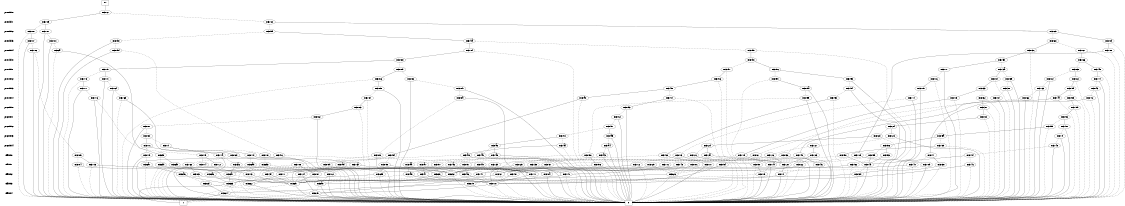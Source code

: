 digraph "DD" {
size = "7.5,10"
center = true;
edge [dir = none];
{ node [shape = plaintext];
  edge [style = invis];
  "CONST NODES" [style = invis];
" pre0_bit0 " -> " pre0_bit1 " -> " pre0_bit2 " -> " pre0_bit3 " -> " pre0_bit4 " -> " pre1_bit0 " -> " pre1_bit1 " -> " pre1_bit2 " -> " pre1_bit3 " -> " pre1_bit4 " -> " pre2_bit0 " -> " pre2_bit1 " -> " pre2_bit2 " -> " pre2_bit3 " -> " pre2_bit4 " -> " eff_bit0 " -> " eff_bit1 " -> " eff_bit2 " -> " eff_bit3 " -> " eff_bit4 " -> "CONST NODES"; 
}
{ rank = same; node [shape = box]; edge [style = invis];
"F0"; }
{ rank = same; " pre0_bit0 ";
"0x37c1";
}
{ rank = same; " pre0_bit1 ";
"0x3709";
"0x37c0";
}
{ rank = same; " pre0_bit2 ";
"0x3701";
"0x3708";
"0x37bf";
"0x3769";
}
{ rank = same; " pre0_bit3 ";
"0x3700";
"0x37be";
"0x3707";
"0x3768";
"0x370f";
"0x37ba";
}
{ rank = same; " pre0_bit4 ";
"0x378f";
"0x37bd";
"0x37b9";
"0x370e";
"0x3706";
"0x373c";
"0x36ff";
"0x3767";
}
{ rank = same; " pre1_bit0 ";
"0x37b8";
"0x378e";
"0x373b";
"0x3766";
}
{ rank = same; " pre1_bit1 ";
"0x37b7";
"0x3779";
"0x3765";
"0x378d";
"0x379c";
"0x3717";
"0x3745";
"0x373a";
}
{ rank = same; " pre1_bit2 ";
"0x379b";
"0x3716";
"0x3744";
"0x3764";
"0x3734";
"0x3760";
"0x3778";
"0x3786";
"0x378c";
"0x37b6";
"0x3770";
"0x3795";
"0x3739";
}
{ rank = same; " pre1_bit3 ";
"0x379a";
"0x37b5";
"0x375f";
"0x3743";
"0x3763";
"0x3785";
"0x378b";
"0x376f";
"0x3733";
"0x3715";
"0x3794";
"0x3777";
"0x3738";
}
{ rank = same; " pre1_bit4 ";
"0x3793";
"0x3762";
"0x371e";
"0x3732";
"0x3742";
"0x374a";
"0x375e";
"0x376e";
"0x378a";
"0x3784";
"0x37a0";
"0x37b4";
"0x3714";
"0x3776";
"0x3737";
"0x3799";
}
{ rank = same; " pre2_bit0 ";
"0x37b3";
"0x3731";
"0x375d";
"0x3783";
}
{ rank = same; " pre2_bit1 ";
"0x375c";
"0x3782";
"0x3730";
"0x37b2";
}
{ rank = same; " pre2_bit2 ";
"0x3781";
"0x37b1";
"0x372f";
"0x3750";
"0x375b";
}
{ rank = same; " pre2_bit3 ";
"0x37b0";
"0x375a";
"0x372e";
"0x37a5";
"0x3780";
"0x3728";
"0x374f";
}
{ rank = same; " pre2_bit4 ";
"0x37af";
"0x377c";
"0x37a4";
"0x3756";
"0x372d";
"0x374e";
"0x377f";
"0x3727";
"0x37ac";
"0x3759";
}
{ rank = same; " eff_bit0 ";
"0x3792";
"0x3775";
"0x371d";
"0x37bc";
"0x374d";
"0x377a";
"0x3798";
"0x3723";
"0x3741";
"0x37a3";
"0x3726";
"0x377b";
"0x3753";
"0x3761";
"0x3755";
"0x372a";
"0x37a8";
"0x36fe";
"0x3789";
"0x3758";
"0x372c";
"0x3749";
"0x377d";
"0x37ab";
"0x37ae";
"0x3713";
"0x3705";
"0x377e";
"0x376d";
"0x3736";
"0x379f";
"0x370d";
}
{ rank = same; " eff_bit1 ";
"0x3748";
"0x3704";
"0x37aa";
"0x374b";
"0x3746";
"0x370c";
"0x372b";
"0x379d";
"0x3712";
"0x3790";
"0x3720";
"0x3722";
"0x373e";
"0x3740";
"0x3788";
"0x3752";
"0x3754";
"0x3710";
"0x376c";
"0x3774";
"0x370b";
"0x36a7";
"0x3735";
"0x36ad";
"0x36fb";
"0x379e";
"0x37a7";
"0x3791";
"0x3757";
"0x3796";
"0x36fd";
"0x3703";
"0x376a";
"0x3772";
"0x37bb";
"0x374c";
"0x3725";
"0x37ad";
"0x36b3";
"0x371c";
"0x3729";
"0x37a2";
"0x371a";
"0x3797";
"0x36a2";
}
{ rank = same; " eff_bit2 ";
"0x36b2";
"0x36a1";
"0x36fc";
"0x37a1";
"0x36ac";
"0x3702";
"0x3747";
"0x3711";
"0x371b";
"0x3787";
"0x3773";
"0x373d";
"0x36a6";
"0x3724";
"0x37a9";
"0x3751";
"0x371f";
"0x3721";
"0x362c";
"0x36d5";
"0x3771";
"0x37a6";
"0x376b";
"0x370a";
"0x373f";
"0x3719";
}
{ rank = same; " eff_bit3 ";
"0x368f";
"0x3619";
"0x3633";
"0x3718";
"0x36b1";
"0x36a0";
"0x3662";
}
{ rank = same; " eff_bit4 ";
"0x3614";
"0x3615";
}
{ rank = same; "CONST NODES";
{ node [shape = box]; "0x2cfa";
"0x2cf9";
}
}
"F0" -> "0x37c1" [style = solid];
"0x37c1" -> "0x3709";
"0x37c1" -> "0x37c0" [style = dashed];
"0x3709" -> "0x3701";
"0x3709" -> "0x3708" [style = dashed];
"0x37c0" -> "0x3769";
"0x37c0" -> "0x37bf" [style = dashed];
"0x3701" -> "0x2cfa";
"0x3701" -> "0x3700" [style = dashed];
"0x3708" -> "0x3707";
"0x3708" -> "0x2cfa" [style = dashed];
"0x37bf" -> "0x37ba";
"0x37bf" -> "0x37be" [style = dashed];
"0x3769" -> "0x370f";
"0x3769" -> "0x3768" [style = dashed];
"0x3700" -> "0x2cfa";
"0x3700" -> "0x36ff" [style = dashed];
"0x37be" -> "0x2cfa";
"0x37be" -> "0x37bd" [style = dashed];
"0x3707" -> "0x2cfa";
"0x3707" -> "0x3706" [style = dashed];
"0x3768" -> "0x373c";
"0x3768" -> "0x3767" [style = dashed];
"0x370f" -> "0x370e";
"0x370f" -> "0x2cfa" [style = dashed];
"0x37ba" -> "0x378f";
"0x37ba" -> "0x37b9" [style = dashed];
"0x378f" -> "0x378e";
"0x378f" -> "0x2cfa" [style = dashed];
"0x37bd" -> "0x2cfa";
"0x37bd" -> "0x37bc" [style = dashed];
"0x37b9" -> "0x37b8";
"0x37b9" -> "0x2cfa" [style = dashed];
"0x370e" -> "0x370d";
"0x370e" -> "0x2cfa" [style = dashed];
"0x3706" -> "0x2cfa";
"0x3706" -> "0x3705" [style = dashed];
"0x373c" -> "0x373b";
"0x373c" -> "0x2cfa" [style = dashed];
"0x36ff" -> "0x36fe";
"0x36ff" -> "0x2cfa" [style = dashed];
"0x3767" -> "0x3766";
"0x3767" -> "0x2cfa" [style = dashed];
"0x37b8" -> "0x379c";
"0x37b8" -> "0x37b7" [style = dashed];
"0x378e" -> "0x3779";
"0x378e" -> "0x378d" [style = dashed];
"0x373b" -> "0x3717";
"0x373b" -> "0x373a" [style = dashed];
"0x3766" -> "0x3745";
"0x3766" -> "0x3765" [style = dashed];
"0x37b7" -> "0x37b6";
"0x37b7" -> "0x2cfa" [style = dashed];
"0x3779" -> "0x3770";
"0x3779" -> "0x3778" [style = dashed];
"0x3765" -> "0x3760";
"0x3765" -> "0x3764" [style = dashed];
"0x378d" -> "0x3786";
"0x378d" -> "0x378c" [style = dashed];
"0x379c" -> "0x3795";
"0x379c" -> "0x379b" [style = dashed];
"0x3717" -> "0x2cfa";
"0x3717" -> "0x3716" [style = dashed];
"0x3745" -> "0x3744";
"0x3745" -> "0x2cfa" [style = dashed];
"0x373a" -> "0x3734";
"0x373a" -> "0x3739" [style = dashed];
"0x379b" -> "0x379a";
"0x379b" -> "0x2cfa" [style = dashed];
"0x3716" -> "0x3715";
"0x3716" -> "0x2cfa" [style = dashed];
"0x3744" -> "0x2cfa";
"0x3744" -> "0x3743" [style = dashed];
"0x3764" -> "0x2cfa";
"0x3764" -> "0x3763" [style = dashed];
"0x3734" -> "0x3733";
"0x3734" -> "0x2cfa" [style = dashed];
"0x3760" -> "0x375f";
"0x3760" -> "0x2cfa" [style = dashed];
"0x3778" -> "0x3777";
"0x3778" -> "0x2cfa" [style = dashed];
"0x3786" -> "0x3785";
"0x3786" -> "0x2cfa" [style = dashed];
"0x378c" -> "0x2cfa";
"0x378c" -> "0x378b" [style = dashed];
"0x37b6" -> "0x37b5";
"0x37b6" -> "0x2cfa" [style = dashed];
"0x3770" -> "0x2cfa";
"0x3770" -> "0x376f" [style = dashed];
"0x3795" -> "0x2cfa";
"0x3795" -> "0x3794" [style = dashed];
"0x3739" -> "0x2cfa";
"0x3739" -> "0x3738" [style = dashed];
"0x379a" -> "0x2cfa";
"0x379a" -> "0x3799" [style = dashed];
"0x37b5" -> "0x37a0";
"0x37b5" -> "0x37b4" [style = dashed];
"0x375f" -> "0x374a";
"0x375f" -> "0x375e" [style = dashed];
"0x3743" -> "0x2cfa";
"0x3743" -> "0x3742" [style = dashed];
"0x3763" -> "0x2cfa";
"0x3763" -> "0x3762" [style = dashed];
"0x3785" -> "0x2cfa";
"0x3785" -> "0x3784" [style = dashed];
"0x378b" -> "0x2cfa";
"0x378b" -> "0x378a" [style = dashed];
"0x376f" -> "0x2cfa";
"0x376f" -> "0x376e" [style = dashed];
"0x3733" -> "0x371e";
"0x3733" -> "0x3732" [style = dashed];
"0x3715" -> "0x2cfa";
"0x3715" -> "0x3714" [style = dashed];
"0x3794" -> "0x2cfa";
"0x3794" -> "0x3793" [style = dashed];
"0x3777" -> "0x2cfa";
"0x3777" -> "0x3776" [style = dashed];
"0x3738" -> "0x2cfa";
"0x3738" -> "0x3737" [style = dashed];
"0x3793" -> "0x3792";
"0x3793" -> "0x2cfa" [style = dashed];
"0x3762" -> "0x2cfa";
"0x3762" -> "0x3761" [style = dashed];
"0x371e" -> "0x371d";
"0x371e" -> "0x2cfa" [style = dashed];
"0x3732" -> "0x3731";
"0x3732" -> "0x2cfa" [style = dashed];
"0x3742" -> "0x3741";
"0x3742" -> "0x2cfa" [style = dashed];
"0x374a" -> "0x3749";
"0x374a" -> "0x2cfa" [style = dashed];
"0x375e" -> "0x375d";
"0x375e" -> "0x2cfa" [style = dashed];
"0x376e" -> "0x376d";
"0x376e" -> "0x2cfa" [style = dashed];
"0x378a" -> "0x2cfa";
"0x378a" -> "0x3789" [style = dashed];
"0x3784" -> "0x3783";
"0x3784" -> "0x2cfa" [style = dashed];
"0x37a0" -> "0x379f";
"0x37a0" -> "0x2cfa" [style = dashed];
"0x37b4" -> "0x37b3";
"0x37b4" -> "0x2cfa" [style = dashed];
"0x3714" -> "0x2cfa";
"0x3714" -> "0x3713" [style = dashed];
"0x3776" -> "0x2cfa";
"0x3776" -> "0x3775" [style = dashed];
"0x3737" -> "0x2cfa";
"0x3737" -> "0x3736" [style = dashed];
"0x3799" -> "0x2cfa";
"0x3799" -> "0x3798" [style = dashed];
"0x37b3" -> "0x2cfa";
"0x37b3" -> "0x37b2" [style = dashed];
"0x3731" -> "0x3730";
"0x3731" -> "0x2cfa" [style = dashed];
"0x375d" -> "0x375c";
"0x375d" -> "0x2cfa" [style = dashed];
"0x3783" -> "0x3782";
"0x3783" -> "0x2cfa" [style = dashed];
"0x375c" -> "0x3750";
"0x375c" -> "0x375b" [style = dashed];
"0x3782" -> "0x2cfa";
"0x3782" -> "0x3781" [style = dashed];
"0x3730" -> "0x372f";
"0x3730" -> "0x2cfa" [style = dashed];
"0x37b2" -> "0x2cfa";
"0x37b2" -> "0x37b1" [style = dashed];
"0x3781" -> "0x2cfa";
"0x3781" -> "0x3780" [style = dashed];
"0x37b1" -> "0x37a5";
"0x37b1" -> "0x37b0" [style = dashed];
"0x372f" -> "0x3728";
"0x372f" -> "0x372e" [style = dashed];
"0x3750" -> "0x2cfa";
"0x3750" -> "0x374f" [style = dashed];
"0x375b" -> "0x375a";
"0x375b" -> "0x2cfa" [style = dashed];
"0x37b0" -> "0x37ac";
"0x37b0" -> "0x37af" [style = dashed];
"0x375a" -> "0x3756";
"0x375a" -> "0x3759" [style = dashed];
"0x372e" -> "0x372d";
"0x372e" -> "0x2cfa" [style = dashed];
"0x37a5" -> "0x2cfa";
"0x37a5" -> "0x37a4" [style = dashed];
"0x3780" -> "0x377c";
"0x3780" -> "0x377f" [style = dashed];
"0x3728" -> "0x2cfa";
"0x3728" -> "0x3727" [style = dashed];
"0x374f" -> "0x2cfa";
"0x374f" -> "0x374e" [style = dashed];
"0x37af" -> "0x37ae";
"0x37af" -> "0x2cfa" [style = dashed];
"0x377c" -> "0x377a";
"0x377c" -> "0x377b" [style = dashed];
"0x37a4" -> "0x2cfa";
"0x37a4" -> "0x37a3" [style = dashed];
"0x3756" -> "0x3753";
"0x3756" -> "0x3755" [style = dashed];
"0x372d" -> "0x372a";
"0x372d" -> "0x372c" [style = dashed];
"0x374e" -> "0x2cfa";
"0x374e" -> "0x374d" [style = dashed];
"0x377f" -> "0x377d";
"0x377f" -> "0x377e" [style = dashed];
"0x3727" -> "0x3723";
"0x3727" -> "0x3726" [style = dashed];
"0x37ac" -> "0x37a8";
"0x37ac" -> "0x37ab" [style = dashed];
"0x3759" -> "0x3758";
"0x3759" -> "0x2cfa" [style = dashed];
"0x3792" -> "0x3790";
"0x3792" -> "0x3791" [style = dashed];
"0x3775" -> "0x3772";
"0x3775" -> "0x3774" [style = dashed];
"0x371d" -> "0x371a";
"0x371d" -> "0x371c" [style = dashed];
"0x37bc" -> "0x2cfa";
"0x37bc" -> "0x37bb" [style = dashed];
"0x374d" -> "0x374b";
"0x374d" -> "0x374c" [style = dashed];
"0x377a" -> "0x2cfa";
"0x377a" -> "0x36a2" [style = dashed];
"0x3798" -> "0x3796";
"0x3798" -> "0x3797" [style = dashed];
"0x3723" -> "0x3720";
"0x3723" -> "0x3722" [style = dashed];
"0x3741" -> "0x373e";
"0x3741" -> "0x3740" [style = dashed];
"0x37a3" -> "0x2cfa";
"0x37a3" -> "0x37a2" [style = dashed];
"0x3726" -> "0x3720";
"0x3726" -> "0x3725" [style = dashed];
"0x377b" -> "0x2cfa";
"0x377b" -> "0x36a7" [style = dashed];
"0x3753" -> "0x374b";
"0x3753" -> "0x3752" [style = dashed];
"0x3761" -> "0x2cfa";
"0x3761" -> "0x3747" [style = dashed];
"0x3755" -> "0x374b";
"0x3755" -> "0x3754" [style = dashed];
"0x372a" -> "0x3720";
"0x372a" -> "0x3729" [style = dashed];
"0x37a8" -> "0x2cfa";
"0x37a8" -> "0x37a7" [style = dashed];
"0x36fe" -> "0x36fb";
"0x36fe" -> "0x36fd" [style = dashed];
"0x3789" -> "0x2cfa";
"0x3789" -> "0x3788" [style = dashed];
"0x3758" -> "0x374b";
"0x3758" -> "0x3757" [style = dashed];
"0x372c" -> "0x3720";
"0x372c" -> "0x372b" [style = dashed];
"0x3749" -> "0x3746";
"0x3749" -> "0x3748" [style = dashed];
"0x377d" -> "0x2cfa";
"0x377d" -> "0x36ad" [style = dashed];
"0x37ab" -> "0x2cfa";
"0x37ab" -> "0x37aa" [style = dashed];
"0x37ae" -> "0x2cfa";
"0x37ae" -> "0x37ad" [style = dashed];
"0x3713" -> "0x3710";
"0x3713" -> "0x3712" [style = dashed];
"0x3705" -> "0x3703";
"0x3705" -> "0x3704" [style = dashed];
"0x377e" -> "0x2cfa";
"0x377e" -> "0x36b3" [style = dashed];
"0x376d" -> "0x376a";
"0x376d" -> "0x376c" [style = dashed];
"0x3736" -> "0x2cfa";
"0x3736" -> "0x3735" [style = dashed];
"0x379f" -> "0x379d";
"0x379f" -> "0x379e" [style = dashed];
"0x370d" -> "0x370b";
"0x370d" -> "0x370c" [style = dashed];
"0x3748" -> "0x3747";
"0x3748" -> "0x362c" [style = dashed];
"0x3704" -> "0x36b1";
"0x3704" -> "0x2cfa" [style = dashed];
"0x37aa" -> "0x37a9";
"0x37aa" -> "0x37a1" [style = dashed];
"0x374b" -> "0x2cfa";
"0x374b" -> "0x373d" [style = dashed];
"0x3746" -> "0x2cfa";
"0x3746" -> "0x371f" [style = dashed];
"0x370c" -> "0x36b2";
"0x370c" -> "0x362c" [style = dashed];
"0x372b" -> "0x3721";
"0x372b" -> "0x36b2" [style = dashed];
"0x379d" -> "0x2cfa";
"0x379d" -> "0x3702" [style = dashed];
"0x3712" -> "0x3711";
"0x3712" -> "0x2cfa" [style = dashed];
"0x3790" -> "0x3719";
"0x3790" -> "0x2cfa" [style = dashed];
"0x3720" -> "0x371f";
"0x3720" -> "0x2cfa" [style = dashed];
"0x3722" -> "0x3721";
"0x3722" -> "0x2cfa" [style = dashed];
"0x373e" -> "0x373d";
"0x373e" -> "0x2cfa" [style = dashed];
"0x3740" -> "0x373f";
"0x3740" -> "0x2cfa" [style = dashed];
"0x3788" -> "0x3787";
"0x3788" -> "0x36b1" [style = dashed];
"0x3752" -> "0x3751";
"0x3752" -> "0x2cfa" [style = dashed];
"0x3754" -> "0x3718";
"0x3754" -> "0x362c" [style = dashed];
"0x3710" -> "0x2cfa";
"0x3710" -> "0x362c" [style = dashed];
"0x376c" -> "0x376b";
"0x376c" -> "0x2cfa" [style = dashed];
"0x3774" -> "0x3773";
"0x3774" -> "0x2cfa" [style = dashed];
"0x370b" -> "0x2cfa";
"0x370b" -> "0x370a" [style = dashed];
"0x36a7" -> "0x36a6";
"0x36a7" -> "0x2cfa" [style = dashed];
"0x3735" -> "0x371b";
"0x3735" -> "0x36fc" [style = dashed];
"0x36ad" -> "0x36ac";
"0x36ad" -> "0x2cfa" [style = dashed];
"0x36fb" -> "0x36b2";
"0x36fb" -> "0x2cfa" [style = dashed];
"0x379e" -> "0x36b2";
"0x379e" -> "0x36d5" [style = dashed];
"0x37a7" -> "0x37a6";
"0x37a7" -> "0x37a1" [style = dashed];
"0x3791" -> "0x36fc";
"0x3791" -> "0x3771" [style = dashed];
"0x3757" -> "0x3718";
"0x3757" -> "0x36b2" [style = dashed];
"0x3796" -> "0x2cfa";
"0x3796" -> "0x36b2" [style = dashed];
"0x36fd" -> "0x36fc";
"0x36fd" -> "0x2cfa" [style = dashed];
"0x3703" -> "0x3702";
"0x3703" -> "0x2cfa" [style = dashed];
"0x376a" -> "0x370a";
"0x376a" -> "0x2cfa" [style = dashed];
"0x3772" -> "0x2cfa";
"0x3772" -> "0x3771" [style = dashed];
"0x37bb" -> "0x36b2";
"0x37bb" -> "0x371b" [style = dashed];
"0x374c" -> "0x3718";
"0x374c" -> "0x2cfa" [style = dashed];
"0x3725" -> "0x3724";
"0x3725" -> "0x2cfa" [style = dashed];
"0x37ad" -> "0x3771";
"0x37ad" -> "0x36a1" [style = dashed];
"0x36b3" -> "0x36a1";
"0x36b3" -> "0x36b2" [style = dashed];
"0x371c" -> "0x371b";
"0x371c" -> "0x362c" [style = dashed];
"0x3729" -> "0x3721";
"0x3729" -> "0x362c" [style = dashed];
"0x37a2" -> "0x3771";
"0x37a2" -> "0x37a1" [style = dashed];
"0x371a" -> "0x2cfa";
"0x371a" -> "0x3719" [style = dashed];
"0x3797" -> "0x36b1";
"0x3797" -> "0x3771" [style = dashed];
"0x36a2" -> "0x36a1";
"0x36a2" -> "0x2cfa" [style = dashed];
"0x36b2" -> "0x36b1";
"0x36b2" -> "0x2cfa" [style = dashed];
"0x36a1" -> "0x3633";
"0x36a1" -> "0x36a0" [style = dashed];
"0x36fc" -> "0x36b1";
"0x36fc" -> "0x3619" [style = dashed];
"0x37a1" -> "0x3718";
"0x37a1" -> "0x36a0" [style = dashed];
"0x36ac" -> "0x3633";
"0x36ac" -> "0x3662" [style = dashed];
"0x3702" -> "0x2cfa";
"0x3702" -> "0x36a0" [style = dashed];
"0x3747" -> "0x36b1";
"0x3747" -> "0x3718" [style = dashed];
"0x3711" -> "0x3662";
"0x3711" -> "0x36b1" [style = dashed];
"0x371b" -> "0x3662";
"0x371b" -> "0x2cfa" [style = dashed];
"0x3787" -> "0x36b1";
"0x3787" -> "0x36a0" [style = dashed];
"0x3773" -> "0x36b1";
"0x3773" -> "0x3662" [style = dashed];
"0x373d" -> "0x36a0";
"0x373d" -> "0x2cfa" [style = dashed];
"0x36a6" -> "0x3633";
"0x36a6" -> "0x368f" [style = dashed];
"0x3724" -> "0x3615";
"0x3724" -> "0x36b1" [style = dashed];
"0x37a9" -> "0x3718";
"0x37a9" -> "0x36b1" [style = dashed];
"0x3751" -> "0x3718";
"0x3751" -> "0x3633" [style = dashed];
"0x371f" -> "0x2cfa";
"0x371f" -> "0x36b1" [style = dashed];
"0x3721" -> "0x3615";
"0x3721" -> "0x2cfa" [style = dashed];
"0x362c" -> "0x3619";
"0x362c" -> "0x2cfa" [style = dashed];
"0x36d5" -> "0x3633";
"0x36d5" -> "0x2cfa" [style = dashed];
"0x3771" -> "0x3718";
"0x3771" -> "0x2cfa" [style = dashed];
"0x37a6" -> "0x3718";
"0x37a6" -> "0x3619" [style = dashed];
"0x376b" -> "0x36b1";
"0x376b" -> "0x368f" [style = dashed];
"0x370a" -> "0x2cfa";
"0x370a" -> "0x3619" [style = dashed];
"0x373f" -> "0x36b1";
"0x373f" -> "0x3633" [style = dashed];
"0x3719" -> "0x2cfa";
"0x3719" -> "0x3718" [style = dashed];
"0x368f" -> "0x3614";
"0x368f" -> "0x3615" [style = dashed];
"0x3619" -> "0x3614";
"0x3619" -> "0x2cfa" [style = dashed];
"0x3633" -> "0x2cf9";
"0x3633" -> "0x2cfa" [style = dashed];
"0x3718" -> "0x3615";
"0x3718" -> "0x2cfa" [style = dashed];
"0x36b1" -> "0x2cfa";
"0x36b1" -> "0x3614" [style = dashed];
"0x36a0" -> "0x2cfa";
"0x36a0" -> "0x3615" [style = dashed];
"0x3662" -> "0x2cfa";
"0x3662" -> "0x2cf9" [style = dashed];
"0x3614" -> "0x2cf9";
"0x3614" -> "0x2cfa" [style = dashed];
"0x3615" -> "0x2cfa";
"0x3615" -> "0x2cf9" [style = dashed];
"0x2cfa" [label = "0"];
"0x2cf9" [label = "1"];
}
